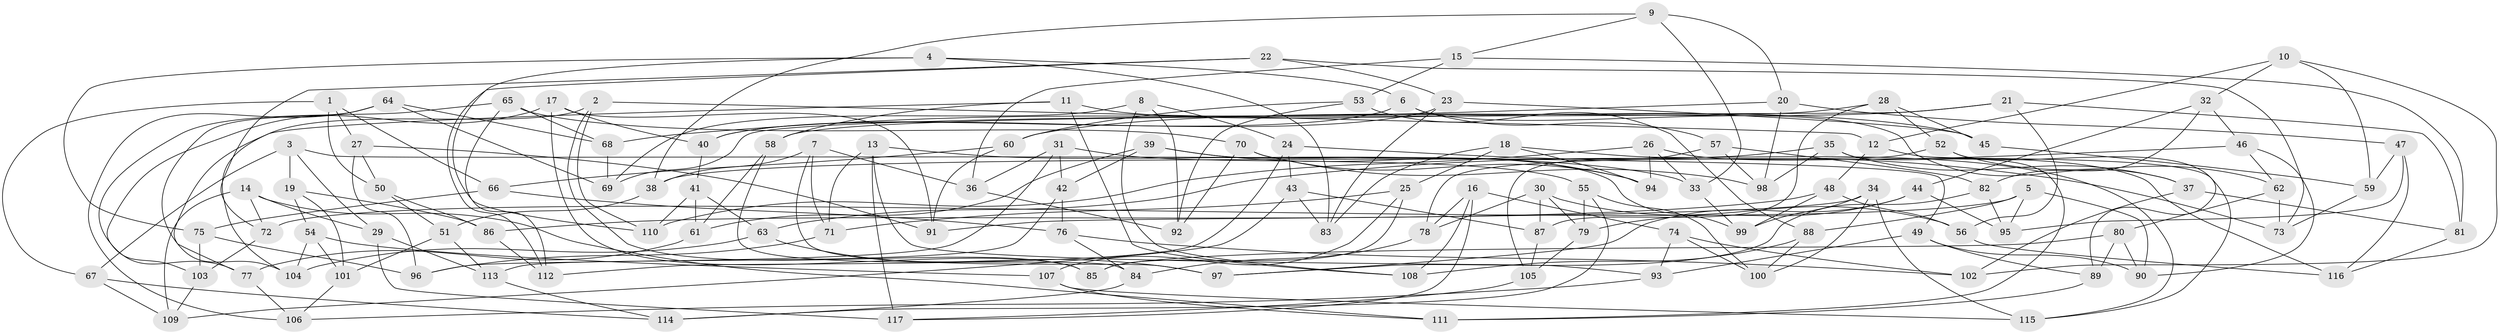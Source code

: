 // coarse degree distribution, {9: 0.10810810810810811, 6: 0.13513513513513514, 10: 0.13513513513513514, 5: 0.1891891891891892, 8: 0.13513513513513514, 4: 0.13513513513513514, 12: 0.02702702702702703, 7: 0.08108108108108109, 11: 0.02702702702702703, 3: 0.02702702702702703}
// Generated by graph-tools (version 1.1) at 2025/53/03/04/25 22:53:47]
// undirected, 117 vertices, 234 edges
graph export_dot {
  node [color=gray90,style=filled];
  1;
  2;
  3;
  4;
  5;
  6;
  7;
  8;
  9;
  10;
  11;
  12;
  13;
  14;
  15;
  16;
  17;
  18;
  19;
  20;
  21;
  22;
  23;
  24;
  25;
  26;
  27;
  28;
  29;
  30;
  31;
  32;
  33;
  34;
  35;
  36;
  37;
  38;
  39;
  40;
  41;
  42;
  43;
  44;
  45;
  46;
  47;
  48;
  49;
  50;
  51;
  52;
  53;
  54;
  55;
  56;
  57;
  58;
  59;
  60;
  61;
  62;
  63;
  64;
  65;
  66;
  67;
  68;
  69;
  70;
  71;
  72;
  73;
  74;
  75;
  76;
  77;
  78;
  79;
  80;
  81;
  82;
  83;
  84;
  85;
  86;
  87;
  88;
  89;
  90;
  91;
  92;
  93;
  94;
  95;
  96;
  97;
  98;
  99;
  100;
  101;
  102;
  103;
  104;
  105;
  106;
  107;
  108;
  109;
  110;
  111;
  112;
  113;
  114;
  115;
  116;
  117;
  1 -- 27;
  1 -- 67;
  1 -- 50;
  1 -- 66;
  2 -- 12;
  2 -- 110;
  2 -- 85;
  2 -- 104;
  3 -- 19;
  3 -- 29;
  3 -- 49;
  3 -- 67;
  4 -- 110;
  4 -- 83;
  4 -- 75;
  4 -- 6;
  5 -- 95;
  5 -- 72;
  5 -- 88;
  5 -- 90;
  6 -- 40;
  6 -- 57;
  6 -- 37;
  7 -- 97;
  7 -- 71;
  7 -- 36;
  7 -- 38;
  8 -- 24;
  8 -- 69;
  8 -- 108;
  8 -- 92;
  9 -- 20;
  9 -- 38;
  9 -- 33;
  9 -- 15;
  10 -- 59;
  10 -- 32;
  10 -- 12;
  10 -- 102;
  11 -- 58;
  11 -- 45;
  11 -- 108;
  11 -- 77;
  12 -- 115;
  12 -- 48;
  13 -- 117;
  13 -- 93;
  13 -- 71;
  13 -- 33;
  14 -- 111;
  14 -- 109;
  14 -- 72;
  14 -- 29;
  15 -- 81;
  15 -- 36;
  15 -- 53;
  16 -- 74;
  16 -- 117;
  16 -- 78;
  16 -- 108;
  17 -- 91;
  17 -- 40;
  17 -- 85;
  17 -- 103;
  18 -- 25;
  18 -- 94;
  18 -- 83;
  18 -- 115;
  19 -- 54;
  19 -- 101;
  19 -- 86;
  20 -- 98;
  20 -- 47;
  20 -- 68;
  21 -- 69;
  21 -- 56;
  21 -- 81;
  21 -- 60;
  22 -- 23;
  22 -- 73;
  22 -- 72;
  22 -- 112;
  23 -- 83;
  23 -- 40;
  23 -- 45;
  24 -- 73;
  24 -- 43;
  24 -- 112;
  25 -- 71;
  25 -- 107;
  25 -- 85;
  26 -- 33;
  26 -- 94;
  26 -- 116;
  26 -- 110;
  27 -- 96;
  27 -- 50;
  27 -- 91;
  28 -- 58;
  28 -- 87;
  28 -- 45;
  28 -- 52;
  29 -- 113;
  29 -- 117;
  30 -- 87;
  30 -- 78;
  30 -- 79;
  30 -- 56;
  31 -- 55;
  31 -- 96;
  31 -- 42;
  31 -- 36;
  32 -- 82;
  32 -- 46;
  32 -- 44;
  33 -- 99;
  34 -- 115;
  34 -- 100;
  34 -- 91;
  34 -- 99;
  35 -- 37;
  35 -- 98;
  35 -- 111;
  35 -- 38;
  36 -- 92;
  37 -- 102;
  37 -- 81;
  38 -- 51;
  39 -- 94;
  39 -- 61;
  39 -- 42;
  39 -- 99;
  40 -- 41;
  41 -- 61;
  41 -- 110;
  41 -- 63;
  42 -- 76;
  42 -- 113;
  43 -- 83;
  43 -- 87;
  43 -- 109;
  44 -- 79;
  44 -- 95;
  44 -- 97;
  45 -- 59;
  46 -- 63;
  46 -- 62;
  46 -- 90;
  47 -- 59;
  47 -- 95;
  47 -- 116;
  48 -- 99;
  48 -- 86;
  48 -- 56;
  49 -- 89;
  49 -- 90;
  49 -- 93;
  50 -- 86;
  50 -- 51;
  51 -- 113;
  51 -- 101;
  52 -- 78;
  52 -- 62;
  52 -- 89;
  53 -- 60;
  53 -- 88;
  53 -- 92;
  54 -- 104;
  54 -- 107;
  54 -- 101;
  55 -- 79;
  55 -- 114;
  55 -- 100;
  56 -- 116;
  57 -- 98;
  57 -- 82;
  57 -- 105;
  58 -- 61;
  58 -- 84;
  59 -- 73;
  60 -- 66;
  60 -- 91;
  61 -- 77;
  62 -- 80;
  62 -- 73;
  63 -- 104;
  63 -- 97;
  64 -- 68;
  64 -- 104;
  64 -- 106;
  64 -- 69;
  65 -- 70;
  65 -- 77;
  65 -- 112;
  65 -- 68;
  66 -- 75;
  66 -- 76;
  67 -- 109;
  67 -- 114;
  68 -- 69;
  70 -- 98;
  70 -- 94;
  70 -- 92;
  71 -- 96;
  72 -- 103;
  74 -- 93;
  74 -- 102;
  74 -- 100;
  75 -- 103;
  75 -- 96;
  76 -- 102;
  76 -- 84;
  77 -- 106;
  78 -- 84;
  79 -- 105;
  80 -- 85;
  80 -- 89;
  80 -- 90;
  81 -- 116;
  82 -- 97;
  82 -- 95;
  84 -- 114;
  86 -- 112;
  87 -- 105;
  88 -- 100;
  88 -- 108;
  89 -- 111;
  93 -- 106;
  101 -- 106;
  103 -- 109;
  105 -- 117;
  107 -- 111;
  107 -- 115;
  113 -- 114;
}
